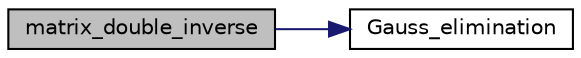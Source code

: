 digraph "matrix_double_inverse"
{
  edge [fontname="Helvetica",fontsize="10",labelfontname="Helvetica",labelfontsize="10"];
  node [fontname="Helvetica",fontsize="10",shape=record];
  rankdir="LR";
  Node417 [label="matrix_double_inverse",height=0.2,width=0.4,color="black", fillcolor="grey75", style="filled", fontcolor="black"];
  Node417 -> Node418 [color="midnightblue",fontsize="10",style="solid",fontname="Helvetica"];
  Node418 [label="Gauss_elimination",height=0.2,width=0.4,color="black", fillcolor="white", style="filled",URL="$d0/d22/numerics_8_c.html#a91f2cabc387fb419dd4377d2a27d6189"];
}
